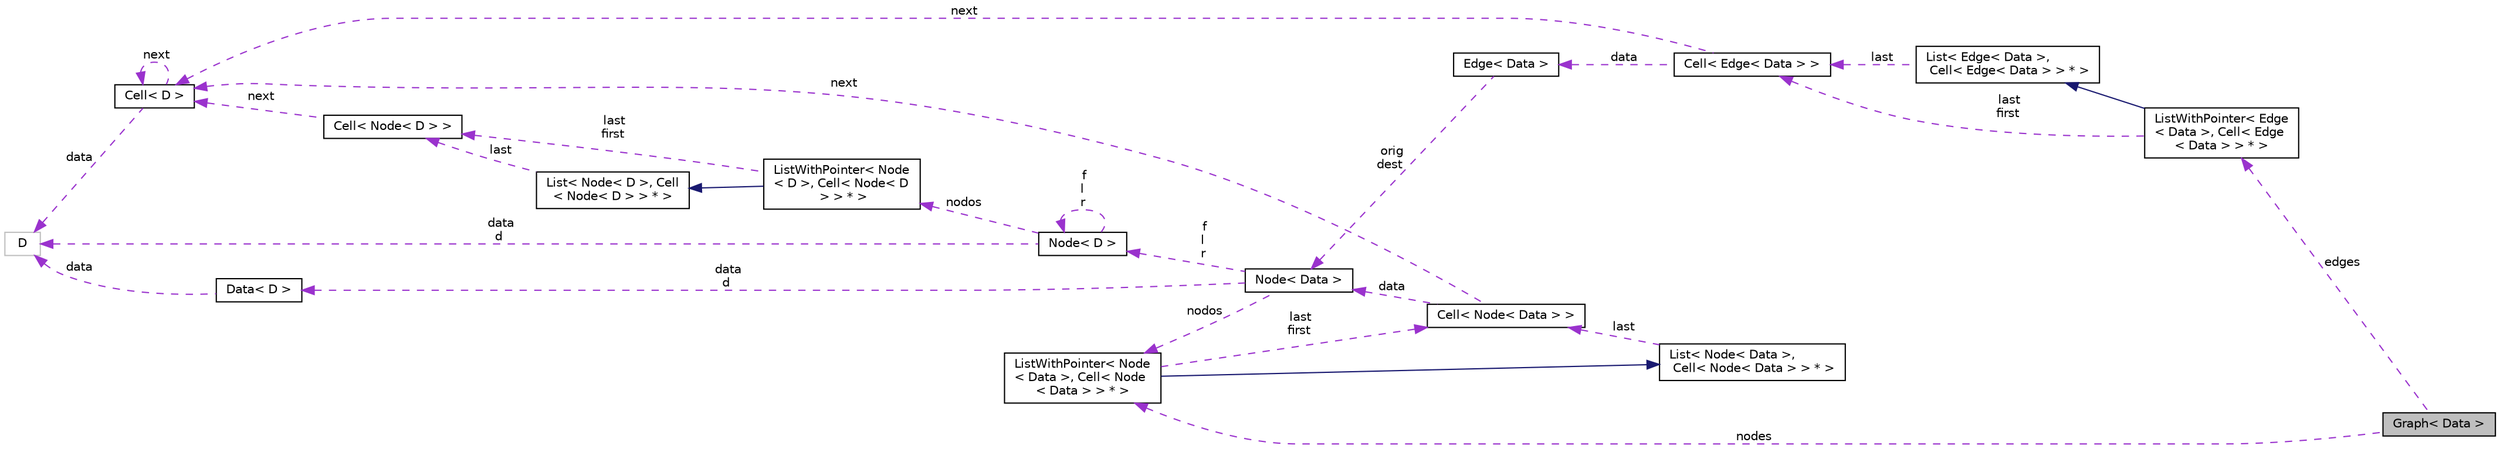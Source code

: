 digraph "Graph&lt; Data &gt;"
{
  edge [fontname="Helvetica",fontsize="10",labelfontname="Helvetica",labelfontsize="10"];
  node [fontname="Helvetica",fontsize="10",shape=record];
  rankdir="LR";
  Node1 [label="Graph\< Data \>",height=0.2,width=0.4,color="black", fillcolor="grey75", style="filled", fontcolor="black"];
  Node2 -> Node1 [dir="back",color="darkorchid3",fontsize="10",style="dashed",label=" nodes" ];
  Node2 [label="ListWithPointer\< Node\l\< Data \>, Cell\< Node\l\< Data \> \> * \>",height=0.2,width=0.4,color="black", fillcolor="white", style="filled",URL="$class_list_with_pointer.html"];
  Node3 -> Node2 [dir="back",color="midnightblue",fontsize="10",style="solid"];
  Node3 [label="List\< Node\< Data \>,\l Cell\< Node\< Data \> \> * \>",height=0.2,width=0.4,color="black", fillcolor="white", style="filled",URL="$class_list.html"];
  Node4 -> Node3 [dir="back",color="darkorchid3",fontsize="10",style="dashed",label=" last" ];
  Node4 [label="Cell\< Node\< Data \> \>",height=0.2,width=0.4,color="black", fillcolor="white", style="filled",URL="$class_cell.html"];
  Node5 -> Node4 [dir="back",color="darkorchid3",fontsize="10",style="dashed",label=" next" ];
  Node5 [label="Cell\< D \>",height=0.2,width=0.4,color="black", fillcolor="white", style="filled",URL="$class_cell.html",tooltip="Libreria que genera un template de una clase Cell que contiene datos de tipo D. "];
  Node6 -> Node5 [dir="back",color="darkorchid3",fontsize="10",style="dashed",label=" data" ];
  Node6 [label="D",height=0.2,width=0.4,color="grey75", fillcolor="white", style="filled"];
  Node5 -> Node5 [dir="back",color="darkorchid3",fontsize="10",style="dashed",label=" next" ];
  Node7 -> Node4 [dir="back",color="darkorchid3",fontsize="10",style="dashed",label=" data" ];
  Node7 [label="Node\< Data \>",height=0.2,width=0.4,color="black", fillcolor="white", style="filled",URL="$class_node.html"];
  Node8 -> Node7 [dir="back",color="darkorchid3",fontsize="10",style="dashed",label=" f\nl\nr" ];
  Node8 [label="Node\< D \>",height=0.2,width=0.4,color="black", fillcolor="white", style="filled",URL="$class_node.html",tooltip="Biblioteca de la clase Vertex que genera los vertices de un grafo. "];
  Node6 -> Node8 [dir="back",color="darkorchid3",fontsize="10",style="dashed",label=" data\nd" ];
  Node8 -> Node8 [dir="back",color="darkorchid3",fontsize="10",style="dashed",label=" f\nl\nr" ];
  Node9 -> Node8 [dir="back",color="darkorchid3",fontsize="10",style="dashed",label=" nodos" ];
  Node9 [label="ListWithPointer\< Node\l\< D \>, Cell\< Node\< D\l \> \> * \>",height=0.2,width=0.4,color="black", fillcolor="white", style="filled",URL="$class_list_with_pointer.html"];
  Node10 -> Node9 [dir="back",color="midnightblue",fontsize="10",style="solid"];
  Node10 [label="List\< Node\< D \>, Cell\l\< Node\< D \> \> * \>",height=0.2,width=0.4,color="black", fillcolor="white", style="filled",URL="$class_list.html"];
  Node11 -> Node10 [dir="back",color="darkorchid3",fontsize="10",style="dashed",label=" last" ];
  Node11 [label="Cell\< Node\< D \> \>",height=0.2,width=0.4,color="black", fillcolor="white", style="filled",URL="$class_cell.html"];
  Node5 -> Node11 [dir="back",color="darkorchid3",fontsize="10",style="dashed",label=" next" ];
  Node11 -> Node9 [dir="back",color="darkorchid3",fontsize="10",style="dashed",label=" last\nfirst" ];
  Node2 -> Node7 [dir="back",color="darkorchid3",fontsize="10",style="dashed",label=" nodos" ];
  Node12 -> Node7 [dir="back",color="darkorchid3",fontsize="10",style="dashed",label=" data\nd" ];
  Node12 [label="Data\< D \>",height=0.2,width=0.4,color="black", fillcolor="white", style="filled",URL="$class_data.html",tooltip="Libreria de la clase Data emplantillada. "];
  Node6 -> Node12 [dir="back",color="darkorchid3",fontsize="10",style="dashed",label=" data" ];
  Node4 -> Node2 [dir="back",color="darkorchid3",fontsize="10",style="dashed",label=" last\nfirst" ];
  Node13 -> Node1 [dir="back",color="darkorchid3",fontsize="10",style="dashed",label=" edges" ];
  Node13 [label="ListWithPointer\< Edge\l\< Data \>, Cell\< Edge\l\< Data \> \> * \>",height=0.2,width=0.4,color="black", fillcolor="white", style="filled",URL="$class_list_with_pointer.html"];
  Node14 -> Node13 [dir="back",color="midnightblue",fontsize="10",style="solid"];
  Node14 [label="List\< Edge\< Data \>,\l Cell\< Edge\< Data \> \> * \>",height=0.2,width=0.4,color="black", fillcolor="white", style="filled",URL="$class_list.html"];
  Node15 -> Node14 [dir="back",color="darkorchid3",fontsize="10",style="dashed",label=" last" ];
  Node15 [label="Cell\< Edge\< Data \> \>",height=0.2,width=0.4,color="black", fillcolor="white", style="filled",URL="$class_cell.html"];
  Node5 -> Node15 [dir="back",color="darkorchid3",fontsize="10",style="dashed",label=" next" ];
  Node16 -> Node15 [dir="back",color="darkorchid3",fontsize="10",style="dashed",label=" data" ];
  Node16 [label="Edge\< Data \>",height=0.2,width=0.4,color="black", fillcolor="white", style="filled",URL="$class_edge.html"];
  Node7 -> Node16 [dir="back",color="darkorchid3",fontsize="10",style="dashed",label=" orig\ndest" ];
  Node15 -> Node13 [dir="back",color="darkorchid3",fontsize="10",style="dashed",label=" last\nfirst" ];
}
